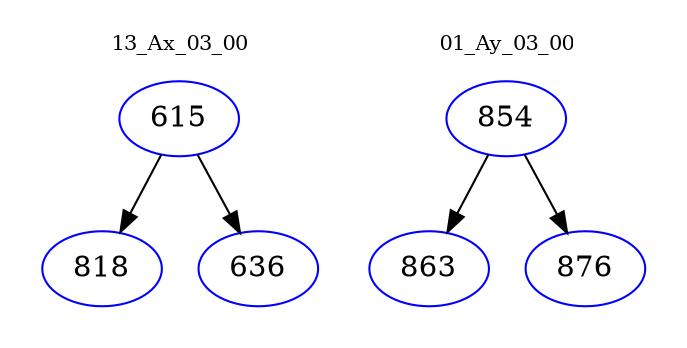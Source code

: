 digraph{
subgraph cluster_0 {
color = white
label = "13_Ax_03_00";
fontsize=10;
T0_615 [label="615", color="blue"]
T0_615 -> T0_818 [color="black"]
T0_818 [label="818", color="blue"]
T0_615 -> T0_636 [color="black"]
T0_636 [label="636", color="blue"]
}
subgraph cluster_1 {
color = white
label = "01_Ay_03_00";
fontsize=10;
T1_854 [label="854", color="blue"]
T1_854 -> T1_863 [color="black"]
T1_863 [label="863", color="blue"]
T1_854 -> T1_876 [color="black"]
T1_876 [label="876", color="blue"]
}
}
